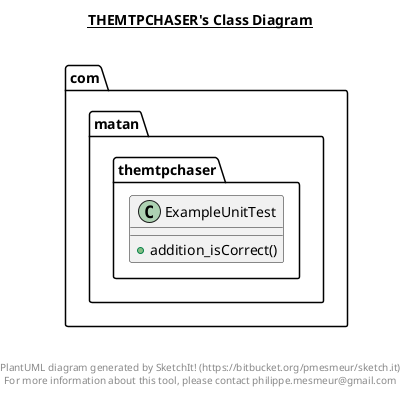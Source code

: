 @startuml

title __THEMTPCHASER's Class Diagram__\n

  namespace com.matan.themtpchaser {
    class com.matan.themtpchaser.ExampleUnitTest {
        + addition_isCorrect()
    }
  }
  



right footer


PlantUML diagram generated by SketchIt! (https://bitbucket.org/pmesmeur/sketch.it)
For more information about this tool, please contact philippe.mesmeur@gmail.com
endfooter

@enduml
